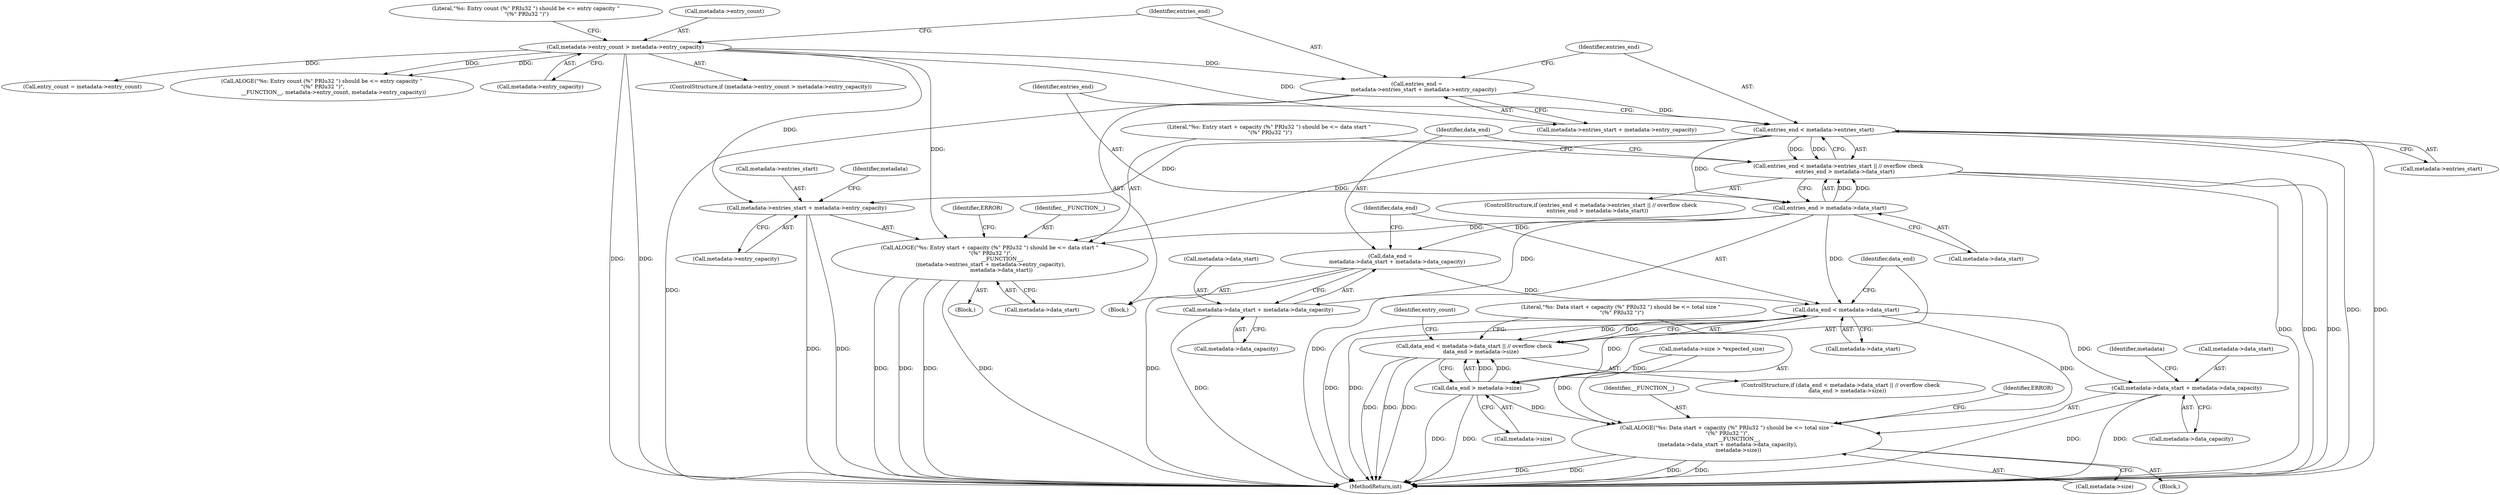 digraph "0_Android_8e7a2b4d13bff03973dbad2bfb88a04296140433_0@integer" {
"1000216" [label="(Call,entries_end =\n        metadata->entries_start + metadata->entry_capacity)"];
"1000196" [label="(Call,metadata->entry_count > metadata->entry_capacity)"];
"1000227" [label="(Call,entries_end < metadata->entries_start)"];
"1000226" [label="(Call,entries_end < metadata->entries_start || // overflow check\n        entries_end > metadata->data_start)"];
"1000232" [label="(Call,entries_end > metadata->data_start)"];
"1000238" [label="(Call,ALOGE(\"%s: Entry start + capacity (%\" PRIu32 \") should be <= data start \"\n \"(%\" PRIu32 \")\",\n               __FUNCTION__,\n (metadata->entries_start + metadata->entry_capacity),\n              metadata->data_start))"];
"1000254" [label="(Call,data_end =\n        metadata->data_start + metadata->data_capacity)"];
"1000265" [label="(Call,data_end < metadata->data_start)"];
"1000264" [label="(Call,data_end < metadata->data_start || // overflow check\n        data_end > metadata->size)"];
"1000270" [label="(Call,data_end > metadata->size)"];
"1000276" [label="(Call,ALOGE(\"%s: Data start + capacity (%\" PRIu32 \") should be <= total size \"\n \"(%\" PRIu32 \")\",\n               __FUNCTION__,\n (metadata->data_start + metadata->data_capacity),\n              metadata->size))"];
"1000279" [label="(Call,metadata->data_start + metadata->data_capacity)"];
"1000256" [label="(Call,metadata->data_start + metadata->data_capacity)"];
"1000241" [label="(Call,metadata->entries_start + metadata->entry_capacity)"];
"1000278" [label="(Identifier,__FUNCTION__)"];
"1000292" [label="(Call,entry_count = metadata->entry_count)"];
"1000197" [label="(Call,metadata->entry_count)"];
"1000279" [label="(Call,metadata->data_start + metadata->data_capacity)"];
"1000242" [label="(Call,metadata->entries_start)"];
"1000196" [label="(Call,metadata->entry_count > metadata->entry_capacity)"];
"1000287" [label="(Identifier,metadata)"];
"1000267" [label="(Call,metadata->data_start)"];
"1000257" [label="(Call,metadata->data_start)"];
"1000232" [label="(Call,entries_end > metadata->data_start)"];
"1000252" [label="(Identifier,ERROR)"];
"1000256" [label="(Call,metadata->data_start + metadata->data_capacity)"];
"1000270" [label="(Call,data_end > metadata->size)"];
"1000249" [label="(Identifier,metadata)"];
"1000205" [label="(Literal,\"%s: Entry count (%\" PRIu32 \") should be <= entry capacity \"\n \"(%\" PRIu32 \")\")"];
"1000225" [label="(ControlStructure,if (entries_end < metadata->entries_start || // overflow check\n        entries_end > metadata->data_start))"];
"1000248" [label="(Call,metadata->data_start)"];
"1000204" [label="(Call,ALOGE(\"%s: Entry count (%\" PRIu32 \") should be <= entry capacity \"\n \"(%\" PRIu32 \")\",\n              __FUNCTION__, metadata->entry_count, metadata->entry_capacity))"];
"1000277" [label="(Literal,\"%s: Data start + capacity (%\" PRIu32 \") should be <= total size \"\n \"(%\" PRIu32 \")\")"];
"1000286" [label="(Call,metadata->size)"];
"1000271" [label="(Identifier,data_end)"];
"1000290" [label="(Identifier,ERROR)"];
"1000216" [label="(Call,entries_end =\n        metadata->entries_start + metadata->entry_capacity)"];
"1000108" [label="(Block,)"];
"1000200" [label="(Call,metadata->entry_capacity)"];
"1000264" [label="(Call,data_end < metadata->data_start || // overflow check\n        data_end > metadata->size)"];
"1000501" [label="(MethodReturn,int)"];
"1000245" [label="(Call,metadata->entry_capacity)"];
"1000237" [label="(Block,)"];
"1000217" [label="(Identifier,entries_end)"];
"1000229" [label="(Call,metadata->entries_start)"];
"1000240" [label="(Identifier,__FUNCTION__)"];
"1000266" [label="(Identifier,data_end)"];
"1000178" [label="(Call,metadata->size > *expected_size)"];
"1000265" [label="(Call,data_end < metadata->data_start)"];
"1000293" [label="(Identifier,entry_count)"];
"1000255" [label="(Identifier,data_end)"];
"1000228" [label="(Identifier,entries_end)"];
"1000275" [label="(Block,)"];
"1000233" [label="(Identifier,entries_end)"];
"1000241" [label="(Call,metadata->entries_start + metadata->entry_capacity)"];
"1000195" [label="(ControlStructure,if (metadata->entry_count > metadata->entry_capacity))"];
"1000238" [label="(Call,ALOGE(\"%s: Entry start + capacity (%\" PRIu32 \") should be <= data start \"\n \"(%\" PRIu32 \")\",\n               __FUNCTION__,\n (metadata->entries_start + metadata->entry_capacity),\n              metadata->data_start))"];
"1000272" [label="(Call,metadata->size)"];
"1000226" [label="(Call,entries_end < metadata->entries_start || // overflow check\n        entries_end > metadata->data_start)"];
"1000263" [label="(ControlStructure,if (data_end < metadata->data_start || // overflow check\n        data_end > metadata->size))"];
"1000283" [label="(Call,metadata->data_capacity)"];
"1000280" [label="(Call,metadata->data_start)"];
"1000260" [label="(Call,metadata->data_capacity)"];
"1000276" [label="(Call,ALOGE(\"%s: Data start + capacity (%\" PRIu32 \") should be <= total size \"\n \"(%\" PRIu32 \")\",\n               __FUNCTION__,\n (metadata->data_start + metadata->data_capacity),\n              metadata->size))"];
"1000218" [label="(Call,metadata->entries_start + metadata->entry_capacity)"];
"1000234" [label="(Call,metadata->data_start)"];
"1000239" [label="(Literal,\"%s: Entry start + capacity (%\" PRIu32 \") should be <= data start \"\n \"(%\" PRIu32 \")\")"];
"1000227" [label="(Call,entries_end < metadata->entries_start)"];
"1000254" [label="(Call,data_end =\n        metadata->data_start + metadata->data_capacity)"];
"1000216" -> "1000108"  [label="AST: "];
"1000216" -> "1000218"  [label="CFG: "];
"1000217" -> "1000216"  [label="AST: "];
"1000218" -> "1000216"  [label="AST: "];
"1000228" -> "1000216"  [label="CFG: "];
"1000216" -> "1000501"  [label="DDG: "];
"1000196" -> "1000216"  [label="DDG: "];
"1000216" -> "1000227"  [label="DDG: "];
"1000196" -> "1000195"  [label="AST: "];
"1000196" -> "1000200"  [label="CFG: "];
"1000197" -> "1000196"  [label="AST: "];
"1000200" -> "1000196"  [label="AST: "];
"1000205" -> "1000196"  [label="CFG: "];
"1000217" -> "1000196"  [label="CFG: "];
"1000196" -> "1000501"  [label="DDG: "];
"1000196" -> "1000501"  [label="DDG: "];
"1000196" -> "1000204"  [label="DDG: "];
"1000196" -> "1000204"  [label="DDG: "];
"1000196" -> "1000218"  [label="DDG: "];
"1000196" -> "1000238"  [label="DDG: "];
"1000196" -> "1000241"  [label="DDG: "];
"1000196" -> "1000292"  [label="DDG: "];
"1000227" -> "1000226"  [label="AST: "];
"1000227" -> "1000229"  [label="CFG: "];
"1000228" -> "1000227"  [label="AST: "];
"1000229" -> "1000227"  [label="AST: "];
"1000233" -> "1000227"  [label="CFG: "];
"1000226" -> "1000227"  [label="CFG: "];
"1000227" -> "1000501"  [label="DDG: "];
"1000227" -> "1000501"  [label="DDG: "];
"1000227" -> "1000226"  [label="DDG: "];
"1000227" -> "1000226"  [label="DDG: "];
"1000227" -> "1000232"  [label="DDG: "];
"1000227" -> "1000238"  [label="DDG: "];
"1000227" -> "1000241"  [label="DDG: "];
"1000226" -> "1000225"  [label="AST: "];
"1000226" -> "1000232"  [label="CFG: "];
"1000232" -> "1000226"  [label="AST: "];
"1000239" -> "1000226"  [label="CFG: "];
"1000255" -> "1000226"  [label="CFG: "];
"1000226" -> "1000501"  [label="DDG: "];
"1000226" -> "1000501"  [label="DDG: "];
"1000226" -> "1000501"  [label="DDG: "];
"1000232" -> "1000226"  [label="DDG: "];
"1000232" -> "1000226"  [label="DDG: "];
"1000232" -> "1000234"  [label="CFG: "];
"1000233" -> "1000232"  [label="AST: "];
"1000234" -> "1000232"  [label="AST: "];
"1000232" -> "1000501"  [label="DDG: "];
"1000232" -> "1000238"  [label="DDG: "];
"1000232" -> "1000254"  [label="DDG: "];
"1000232" -> "1000256"  [label="DDG: "];
"1000232" -> "1000265"  [label="DDG: "];
"1000238" -> "1000237"  [label="AST: "];
"1000238" -> "1000248"  [label="CFG: "];
"1000239" -> "1000238"  [label="AST: "];
"1000240" -> "1000238"  [label="AST: "];
"1000241" -> "1000238"  [label="AST: "];
"1000248" -> "1000238"  [label="AST: "];
"1000252" -> "1000238"  [label="CFG: "];
"1000238" -> "1000501"  [label="DDG: "];
"1000238" -> "1000501"  [label="DDG: "];
"1000238" -> "1000501"  [label="DDG: "];
"1000238" -> "1000501"  [label="DDG: "];
"1000254" -> "1000108"  [label="AST: "];
"1000254" -> "1000256"  [label="CFG: "];
"1000255" -> "1000254"  [label="AST: "];
"1000256" -> "1000254"  [label="AST: "];
"1000266" -> "1000254"  [label="CFG: "];
"1000254" -> "1000501"  [label="DDG: "];
"1000254" -> "1000265"  [label="DDG: "];
"1000265" -> "1000264"  [label="AST: "];
"1000265" -> "1000267"  [label="CFG: "];
"1000266" -> "1000265"  [label="AST: "];
"1000267" -> "1000265"  [label="AST: "];
"1000271" -> "1000265"  [label="CFG: "];
"1000264" -> "1000265"  [label="CFG: "];
"1000265" -> "1000501"  [label="DDG: "];
"1000265" -> "1000501"  [label="DDG: "];
"1000265" -> "1000264"  [label="DDG: "];
"1000265" -> "1000264"  [label="DDG: "];
"1000265" -> "1000270"  [label="DDG: "];
"1000265" -> "1000276"  [label="DDG: "];
"1000265" -> "1000279"  [label="DDG: "];
"1000264" -> "1000263"  [label="AST: "];
"1000264" -> "1000270"  [label="CFG: "];
"1000270" -> "1000264"  [label="AST: "];
"1000277" -> "1000264"  [label="CFG: "];
"1000293" -> "1000264"  [label="CFG: "];
"1000264" -> "1000501"  [label="DDG: "];
"1000264" -> "1000501"  [label="DDG: "];
"1000264" -> "1000501"  [label="DDG: "];
"1000270" -> "1000264"  [label="DDG: "];
"1000270" -> "1000264"  [label="DDG: "];
"1000270" -> "1000272"  [label="CFG: "];
"1000271" -> "1000270"  [label="AST: "];
"1000272" -> "1000270"  [label="AST: "];
"1000270" -> "1000501"  [label="DDG: "];
"1000270" -> "1000501"  [label="DDG: "];
"1000178" -> "1000270"  [label="DDG: "];
"1000270" -> "1000276"  [label="DDG: "];
"1000276" -> "1000275"  [label="AST: "];
"1000276" -> "1000286"  [label="CFG: "];
"1000277" -> "1000276"  [label="AST: "];
"1000278" -> "1000276"  [label="AST: "];
"1000279" -> "1000276"  [label="AST: "];
"1000286" -> "1000276"  [label="AST: "];
"1000290" -> "1000276"  [label="CFG: "];
"1000276" -> "1000501"  [label="DDG: "];
"1000276" -> "1000501"  [label="DDG: "];
"1000276" -> "1000501"  [label="DDG: "];
"1000276" -> "1000501"  [label="DDG: "];
"1000178" -> "1000276"  [label="DDG: "];
"1000279" -> "1000283"  [label="CFG: "];
"1000280" -> "1000279"  [label="AST: "];
"1000283" -> "1000279"  [label="AST: "];
"1000287" -> "1000279"  [label="CFG: "];
"1000279" -> "1000501"  [label="DDG: "];
"1000279" -> "1000501"  [label="DDG: "];
"1000256" -> "1000260"  [label="CFG: "];
"1000257" -> "1000256"  [label="AST: "];
"1000260" -> "1000256"  [label="AST: "];
"1000256" -> "1000501"  [label="DDG: "];
"1000241" -> "1000245"  [label="CFG: "];
"1000242" -> "1000241"  [label="AST: "];
"1000245" -> "1000241"  [label="AST: "];
"1000249" -> "1000241"  [label="CFG: "];
"1000241" -> "1000501"  [label="DDG: "];
"1000241" -> "1000501"  [label="DDG: "];
}
